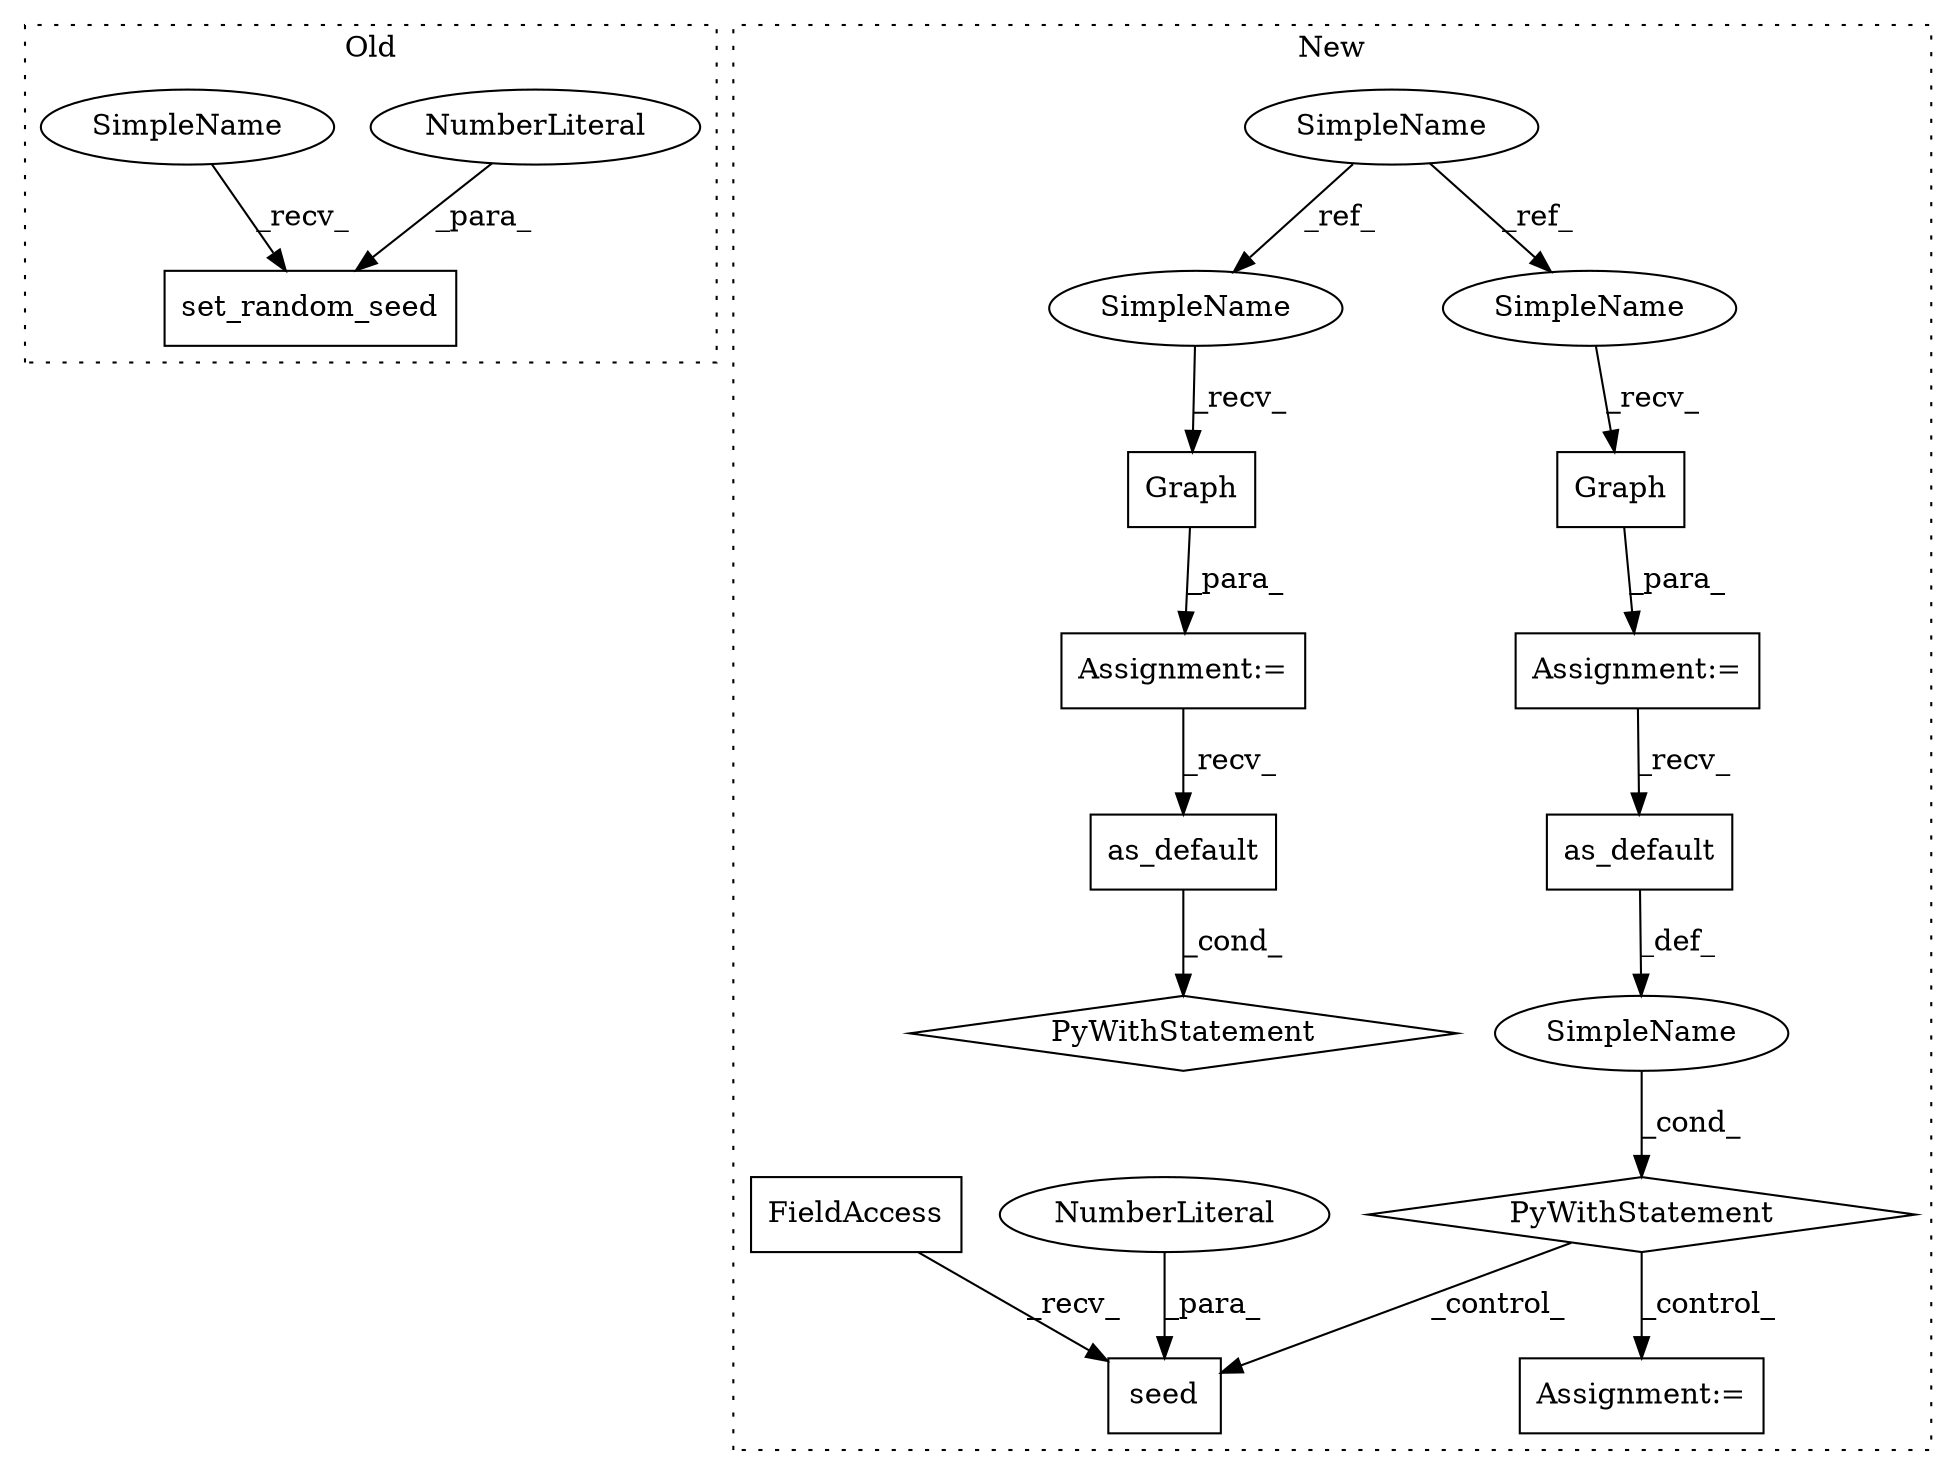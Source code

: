 digraph G {
subgraph cluster0 {
1 [label="set_random_seed" a="32" s="383,401" l="16,1" shape="box"];
4 [label="NumberLiteral" a="34" s="399" l="2" shape="ellipse"];
19 [label="SimpleName" a="42" s="380" l="2" shape="ellipse"];
label = "Old";
style="dotted";
}
subgraph cluster1 {
2 [label="Graph" a="32" s="1018" l="7" shape="box"];
3 [label="as_default" a="32" s="1043" l="12" shape="box"];
5 [label="SimpleName" a="42" s="312" l="2" shape="ellipse"];
6 [label="Graph" a="32" s="631" l="7" shape="box"];
7 [label="as_default" a="32" s="656" l="12" shape="box"];
8 [label="seed" a="32" s="1078,1085" l="5,1" shape="box"];
9 [label="NumberLiteral" a="34" s="1083" l="2" shape="ellipse"];
10 [label="SimpleName" a="42" s="" l="" shape="ellipse"];
11 [label="PyWithStatement" a="104" s="1031,1055" l="10,2" shape="diamond"];
12 [label="FieldAccess" a="22" s="1065" l="12" shape="box"];
13 [label="PyWithStatement" a="104" s="644,668" l="10,2" shape="diamond"];
14 [label="Assignment:=" a="7" s="627" l="1" shape="box"];
15 [label="Assignment:=" a="7" s="1014" l="1" shape="box"];
16 [label="Assignment:=" a="7" s="1102" l="1" shape="box"];
17 [label="SimpleName" a="42" s="628" l="2" shape="ellipse"];
18 [label="SimpleName" a="42" s="1015" l="2" shape="ellipse"];
label = "New";
style="dotted";
}
2 -> 15 [label="_para_"];
3 -> 10 [label="_def_"];
4 -> 1 [label="_para_"];
5 -> 17 [label="_ref_"];
5 -> 18 [label="_ref_"];
6 -> 14 [label="_para_"];
7 -> 13 [label="_cond_"];
9 -> 8 [label="_para_"];
10 -> 11 [label="_cond_"];
11 -> 8 [label="_control_"];
11 -> 16 [label="_control_"];
12 -> 8 [label="_recv_"];
14 -> 7 [label="_recv_"];
15 -> 3 [label="_recv_"];
17 -> 6 [label="_recv_"];
18 -> 2 [label="_recv_"];
19 -> 1 [label="_recv_"];
}
